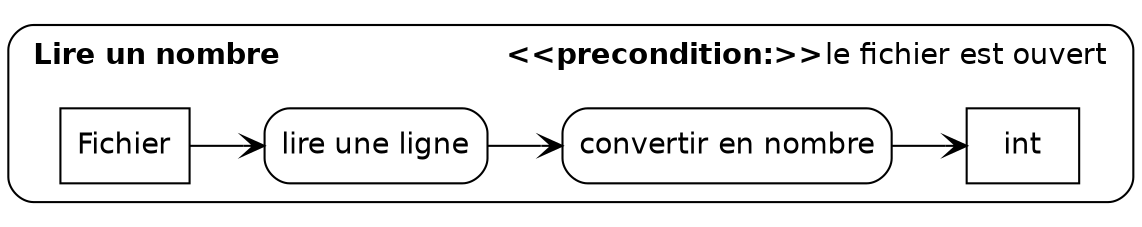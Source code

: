 digraph{
    rankdir= LR
    dpi = 100
    fontname=Helvetica
    node [fontname=Helvetica shape=Mrecord]
    edge [fontname=Helvetica arrowhead=vee]
    nodesep=0.75

    subgraph cluster_0 {
        label=<
        <TABLE BORDER="0" CELLBORDER="0">
        <TR>
        <TD ALIGN="LEFT"><b>Lire un nombre</b><BR ALIGN="LEFT"/></TD>
        <TD ALIGN="CENTER" WIDTH="100"></TD>
        <TD ALIGN="RIGHT"><b>&lt;&lt;precondition:&gt;&gt;</b>le fichier est ouvert<BR ALIGN="right"/></TD>
        </TR></TABLE>
                >
        labeljust=l
        style=rounded

        { rank=source
            # init0 [label="" shape=doublecircle style=filled fillcolor=black]
            # init1 [label="" shape=doublecircle style=filled fillcolor=black]
            }
        { rank = sink
            # final0 [label="" shape=doublecircle style=filled fillcolor=black]
            # fina1l [label="" shape=doublecircle style=filled fillcolor=black]
            }
        # merge [label="" shape=diamond]
        # fork [fixedsize=true width=2 height=0.01 style=filled fillcolor=black shape=record label="<a>|<b>|<c>|<d>|<e>"]
        # join [fixedsize=true width=2 height=0.01 style=filled fillcolor=black shape=record label="<a>|<b>|<c>|<d>|<e>"]
        # A1 [label="A" shape=circle]
        # A2 [label="A" shape=circle]

        {rank=min
            }

        Fichier [shape=box]
        int [shape=box]
        Fichier -> "lire une ligne" -> "convertir en nombre" -> int
        }
        }
